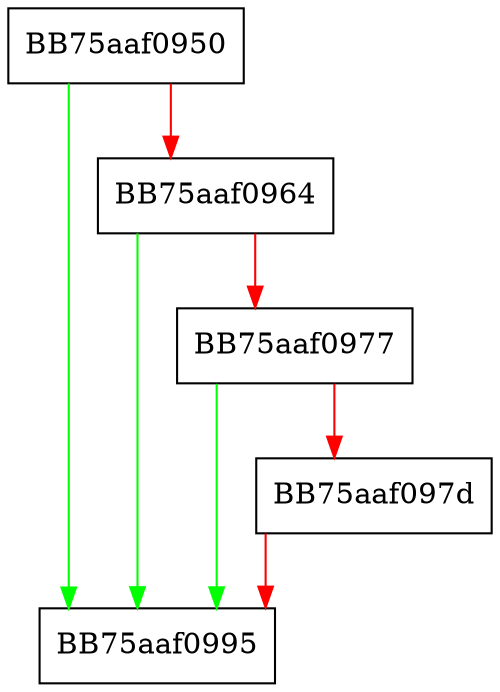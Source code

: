 digraph DiagnosticScanSetMaintenanceWindowOFNTime {
  node [shape="box"];
  graph [splines=ortho];
  BB75aaf0950 -> BB75aaf0995 [color="green"];
  BB75aaf0950 -> BB75aaf0964 [color="red"];
  BB75aaf0964 -> BB75aaf0995 [color="green"];
  BB75aaf0964 -> BB75aaf0977 [color="red"];
  BB75aaf0977 -> BB75aaf0995 [color="green"];
  BB75aaf0977 -> BB75aaf097d [color="red"];
  BB75aaf097d -> BB75aaf0995 [color="red"];
}